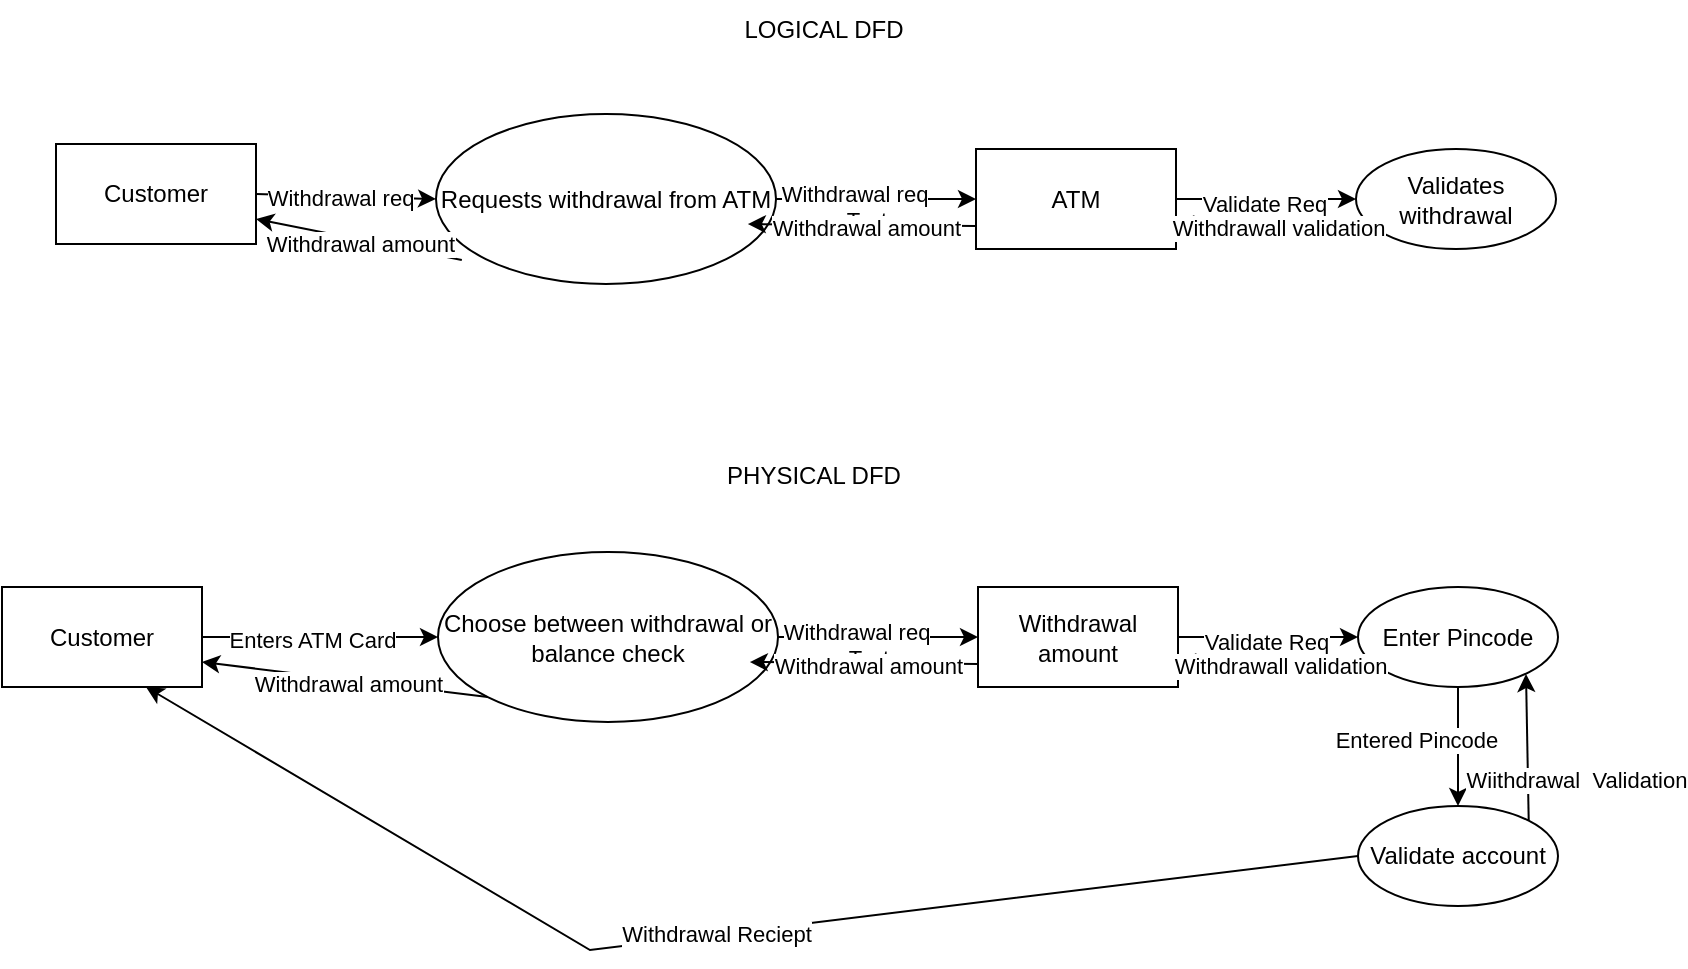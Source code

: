 <mxfile version="21.7.5" type="device" pages="2">
  <diagram name="Page-1" id="3-FM0fVxaKomr_sNSSHg">
    <mxGraphModel dx="880" dy="478" grid="0" gridSize="1" guides="1" tooltips="1" connect="1" arrows="1" fold="1" page="1" pageScale="1" pageWidth="1100" pageHeight="1700" background="#ffffff" math="0" shadow="0">
      <root>
        <mxCell id="0" />
        <mxCell id="1" parent="0" />
        <mxCell id="hk2OgBpOyqfIAF0fETQY-1" value="Requests withdrawal from ATM" style="shape=ellipse;html=1;dashed=0;whiteSpace=wrap;perimeter=ellipsePerimeter;" vertex="1" parent="1">
          <mxGeometry x="270" y="115" width="170" height="85" as="geometry" />
        </mxCell>
        <mxCell id="hk2OgBpOyqfIAF0fETQY-2" value="Customer" style="html=1;dashed=0;whiteSpace=wrap;" vertex="1" parent="1">
          <mxGeometry x="80" y="130" width="100" height="50" as="geometry" />
        </mxCell>
        <mxCell id="hk2OgBpOyqfIAF0fETQY-3" value="" style="endArrow=classic;html=1;rounded=0;entryX=0;entryY=0.5;entryDx=0;entryDy=0;exitX=1;exitY=0.5;exitDx=0;exitDy=0;" edge="1" parent="1" source="hk2OgBpOyqfIAF0fETQY-2" target="hk2OgBpOyqfIAF0fETQY-1">
          <mxGeometry width="50" height="50" relative="1" as="geometry">
            <mxPoint x="210" y="200" as="sourcePoint" />
            <mxPoint x="260" y="150" as="targetPoint" />
          </mxGeometry>
        </mxCell>
        <mxCell id="hk2OgBpOyqfIAF0fETQY-6" value="Withdrawal req" style="edgeLabel;html=1;align=center;verticalAlign=middle;resizable=0;points=[];" vertex="1" connectable="0" parent="hk2OgBpOyqfIAF0fETQY-3">
          <mxGeometry x="-0.066" y="-1" relative="1" as="geometry">
            <mxPoint as="offset" />
          </mxGeometry>
        </mxCell>
        <mxCell id="hk2OgBpOyqfIAF0fETQY-4" value="ATM" style="html=1;dashed=0;whiteSpace=wrap;" vertex="1" parent="1">
          <mxGeometry x="540" y="132.5" width="100" height="50" as="geometry" />
        </mxCell>
        <mxCell id="hk2OgBpOyqfIAF0fETQY-5" value="" style="endArrow=classic;html=1;rounded=0;entryX=0;entryY=0.5;entryDx=0;entryDy=0;exitX=1;exitY=0.5;exitDx=0;exitDy=0;" edge="1" parent="1" source="hk2OgBpOyqfIAF0fETQY-1" target="hk2OgBpOyqfIAF0fETQY-4">
          <mxGeometry width="50" height="50" relative="1" as="geometry">
            <mxPoint x="470" y="180" as="sourcePoint" />
            <mxPoint x="520" y="130" as="targetPoint" />
          </mxGeometry>
        </mxCell>
        <mxCell id="hk2OgBpOyqfIAF0fETQY-7" value="Withdrawal req" style="edgeLabel;html=1;align=center;verticalAlign=middle;resizable=0;points=[];" vertex="1" connectable="0" parent="hk2OgBpOyqfIAF0fETQY-5">
          <mxGeometry x="-0.22" y="4" relative="1" as="geometry">
            <mxPoint y="1" as="offset" />
          </mxGeometry>
        </mxCell>
        <mxCell id="hk2OgBpOyqfIAF0fETQY-8" value="" style="endArrow=classic;html=1;rounded=0;entryX=0.976;entryY=0.753;entryDx=0;entryDy=0;entryPerimeter=0;exitX=0.1;exitY=0.95;exitDx=0;exitDy=0;exitPerimeter=0;" edge="1" parent="1">
          <mxGeometry width="50" height="50" relative="1" as="geometry">
            <mxPoint x="540" y="171" as="sourcePoint" />
            <mxPoint x="425.92" y="170.005" as="targetPoint" />
          </mxGeometry>
        </mxCell>
        <mxCell id="hk2OgBpOyqfIAF0fETQY-9" value="Text" style="edgeLabel;html=1;align=center;verticalAlign=middle;resizable=0;points=[];" vertex="1" connectable="0" parent="hk2OgBpOyqfIAF0fETQY-8">
          <mxGeometry x="-0.035" y="-3" relative="1" as="geometry">
            <mxPoint as="offset" />
          </mxGeometry>
        </mxCell>
        <mxCell id="hk2OgBpOyqfIAF0fETQY-15" value="Withdrawal amount" style="edgeLabel;html=1;align=center;verticalAlign=middle;resizable=0;points=[];" vertex="1" connectable="0" parent="hk2OgBpOyqfIAF0fETQY-8">
          <mxGeometry x="-0.036" y="1" relative="1" as="geometry">
            <mxPoint as="offset" />
          </mxGeometry>
        </mxCell>
        <mxCell id="hk2OgBpOyqfIAF0fETQY-10" value="Validates withdrawal" style="shape=ellipse;html=1;dashed=0;whiteSpace=wrap;perimeter=ellipsePerimeter;" vertex="1" parent="1">
          <mxGeometry x="730" y="132.5" width="100" height="50" as="geometry" />
        </mxCell>
        <mxCell id="hk2OgBpOyqfIAF0fETQY-11" value="" style="endArrow=classic;html=1;rounded=0;entryX=0;entryY=0.5;entryDx=0;entryDy=0;exitX=1;exitY=0.5;exitDx=0;exitDy=0;" edge="1" parent="1" source="hk2OgBpOyqfIAF0fETQY-4" target="hk2OgBpOyqfIAF0fETQY-10">
          <mxGeometry width="50" height="50" relative="1" as="geometry">
            <mxPoint x="660" y="170" as="sourcePoint" />
            <mxPoint x="710" y="120" as="targetPoint" />
          </mxGeometry>
        </mxCell>
        <mxCell id="hk2OgBpOyqfIAF0fETQY-12" value="Validate Req" style="edgeLabel;html=1;align=center;verticalAlign=middle;resizable=0;points=[];" vertex="1" connectable="0" parent="hk2OgBpOyqfIAF0fETQY-11">
          <mxGeometry x="-0.022" y="-1" relative="1" as="geometry">
            <mxPoint y="1" as="offset" />
          </mxGeometry>
        </mxCell>
        <mxCell id="hk2OgBpOyqfIAF0fETQY-13" value="" style="endArrow=classic;html=1;rounded=0;entryX=1;entryY=0.75;entryDx=0;entryDy=0;exitX=0.06;exitY=0.77;exitDx=0;exitDy=0;exitPerimeter=0;" edge="1" parent="1" source="hk2OgBpOyqfIAF0fETQY-10" target="hk2OgBpOyqfIAF0fETQY-4">
          <mxGeometry width="50" height="50" relative="1" as="geometry">
            <mxPoint x="670" y="230" as="sourcePoint" />
            <mxPoint x="720" y="180" as="targetPoint" />
          </mxGeometry>
        </mxCell>
        <mxCell id="hk2OgBpOyqfIAF0fETQY-14" value="Withdrawall validation" style="edgeLabel;html=1;align=center;verticalAlign=middle;resizable=0;points=[];" vertex="1" connectable="0" parent="hk2OgBpOyqfIAF0fETQY-13">
          <mxGeometry x="-0.063" y="1" relative="1" as="geometry">
            <mxPoint as="offset" />
          </mxGeometry>
        </mxCell>
        <mxCell id="hk2OgBpOyqfIAF0fETQY-16" value="" style="endArrow=classic;html=1;rounded=0;entryX=1;entryY=0.75;entryDx=0;entryDy=0;exitX=0.076;exitY=0.859;exitDx=0;exitDy=0;exitPerimeter=0;" edge="1" parent="1" source="hk2OgBpOyqfIAF0fETQY-1" target="hk2OgBpOyqfIAF0fETQY-2">
          <mxGeometry width="50" height="50" relative="1" as="geometry">
            <mxPoint x="180" y="220" as="sourcePoint" />
            <mxPoint x="230" y="170" as="targetPoint" />
          </mxGeometry>
        </mxCell>
        <mxCell id="hk2OgBpOyqfIAF0fETQY-17" value="Withdrawal amount" style="edgeLabel;html=1;align=center;verticalAlign=middle;resizable=0;points=[];" vertex="1" connectable="0" parent="hk2OgBpOyqfIAF0fETQY-16">
          <mxGeometry x="-0.018" y="2" relative="1" as="geometry">
            <mxPoint as="offset" />
          </mxGeometry>
        </mxCell>
        <mxCell id="hk2OgBpOyqfIAF0fETQY-18" value="Choose between withdrawal or balance check" style="shape=ellipse;html=1;dashed=0;whiteSpace=wrap;perimeter=ellipsePerimeter;" vertex="1" parent="1">
          <mxGeometry x="271" y="334" width="170" height="85" as="geometry" />
        </mxCell>
        <mxCell id="hk2OgBpOyqfIAF0fETQY-19" value="Customer" style="html=1;dashed=0;whiteSpace=wrap;" vertex="1" parent="1">
          <mxGeometry x="53" y="351.5" width="100" height="50" as="geometry" />
        </mxCell>
        <mxCell id="hk2OgBpOyqfIAF0fETQY-20" value="" style="endArrow=classic;html=1;rounded=0;entryX=0;entryY=0.5;entryDx=0;entryDy=0;exitX=1;exitY=0.5;exitDx=0;exitDy=0;" edge="1" parent="1" source="hk2OgBpOyqfIAF0fETQY-19" target="hk2OgBpOyqfIAF0fETQY-18">
          <mxGeometry width="50" height="50" relative="1" as="geometry">
            <mxPoint x="211" y="419" as="sourcePoint" />
            <mxPoint x="261" y="369" as="targetPoint" />
          </mxGeometry>
        </mxCell>
        <mxCell id="hk2OgBpOyqfIAF0fETQY-21" value="Enters ATM Card" style="edgeLabel;html=1;align=center;verticalAlign=middle;resizable=0;points=[];" vertex="1" connectable="0" parent="hk2OgBpOyqfIAF0fETQY-20">
          <mxGeometry x="-0.066" y="-1" relative="1" as="geometry">
            <mxPoint as="offset" />
          </mxGeometry>
        </mxCell>
        <mxCell id="hk2OgBpOyqfIAF0fETQY-22" value="Withdrawal amount" style="html=1;dashed=0;whiteSpace=wrap;" vertex="1" parent="1">
          <mxGeometry x="541" y="351.5" width="100" height="50" as="geometry" />
        </mxCell>
        <mxCell id="hk2OgBpOyqfIAF0fETQY-23" value="" style="endArrow=classic;html=1;rounded=0;entryX=0;entryY=0.5;entryDx=0;entryDy=0;exitX=1;exitY=0.5;exitDx=0;exitDy=0;" edge="1" parent="1" source="hk2OgBpOyqfIAF0fETQY-18" target="hk2OgBpOyqfIAF0fETQY-22">
          <mxGeometry width="50" height="50" relative="1" as="geometry">
            <mxPoint x="471" y="399" as="sourcePoint" />
            <mxPoint x="521" y="349" as="targetPoint" />
          </mxGeometry>
        </mxCell>
        <mxCell id="hk2OgBpOyqfIAF0fETQY-24" value="Withdrawal req" style="edgeLabel;html=1;align=center;verticalAlign=middle;resizable=0;points=[];" vertex="1" connectable="0" parent="hk2OgBpOyqfIAF0fETQY-23">
          <mxGeometry x="-0.22" y="4" relative="1" as="geometry">
            <mxPoint y="1" as="offset" />
          </mxGeometry>
        </mxCell>
        <mxCell id="hk2OgBpOyqfIAF0fETQY-25" value="" style="endArrow=classic;html=1;rounded=0;entryX=0.976;entryY=0.753;entryDx=0;entryDy=0;entryPerimeter=0;exitX=0.1;exitY=0.95;exitDx=0;exitDy=0;exitPerimeter=0;" edge="1" parent="1">
          <mxGeometry width="50" height="50" relative="1" as="geometry">
            <mxPoint x="541" y="390" as="sourcePoint" />
            <mxPoint x="426.92" y="389.005" as="targetPoint" />
          </mxGeometry>
        </mxCell>
        <mxCell id="hk2OgBpOyqfIAF0fETQY-26" value="Text" style="edgeLabel;html=1;align=center;verticalAlign=middle;resizable=0;points=[];" vertex="1" connectable="0" parent="hk2OgBpOyqfIAF0fETQY-25">
          <mxGeometry x="-0.035" y="-3" relative="1" as="geometry">
            <mxPoint as="offset" />
          </mxGeometry>
        </mxCell>
        <mxCell id="hk2OgBpOyqfIAF0fETQY-27" value="Withdrawal amount" style="edgeLabel;html=1;align=center;verticalAlign=middle;resizable=0;points=[];" vertex="1" connectable="0" parent="hk2OgBpOyqfIAF0fETQY-25">
          <mxGeometry x="-0.036" y="1" relative="1" as="geometry">
            <mxPoint as="offset" />
          </mxGeometry>
        </mxCell>
        <mxCell id="hk2OgBpOyqfIAF0fETQY-28" value="Enter Pincode" style="shape=ellipse;html=1;dashed=0;whiteSpace=wrap;perimeter=ellipsePerimeter;" vertex="1" parent="1">
          <mxGeometry x="731" y="351.5" width="100" height="50" as="geometry" />
        </mxCell>
        <mxCell id="hk2OgBpOyqfIAF0fETQY-29" value="" style="endArrow=classic;html=1;rounded=0;entryX=0;entryY=0.5;entryDx=0;entryDy=0;exitX=1;exitY=0.5;exitDx=0;exitDy=0;" edge="1" parent="1" source="hk2OgBpOyqfIAF0fETQY-22" target="hk2OgBpOyqfIAF0fETQY-28">
          <mxGeometry width="50" height="50" relative="1" as="geometry">
            <mxPoint x="661" y="389" as="sourcePoint" />
            <mxPoint x="711" y="339" as="targetPoint" />
          </mxGeometry>
        </mxCell>
        <mxCell id="hk2OgBpOyqfIAF0fETQY-30" value="Validate Req" style="edgeLabel;html=1;align=center;verticalAlign=middle;resizable=0;points=[];" vertex="1" connectable="0" parent="hk2OgBpOyqfIAF0fETQY-29">
          <mxGeometry x="-0.022" y="-1" relative="1" as="geometry">
            <mxPoint y="1" as="offset" />
          </mxGeometry>
        </mxCell>
        <mxCell id="hk2OgBpOyqfIAF0fETQY-31" value="" style="endArrow=classic;html=1;rounded=0;entryX=1;entryY=0.75;entryDx=0;entryDy=0;exitX=0.06;exitY=0.77;exitDx=0;exitDy=0;exitPerimeter=0;" edge="1" parent="1" source="hk2OgBpOyqfIAF0fETQY-28" target="hk2OgBpOyqfIAF0fETQY-22">
          <mxGeometry width="50" height="50" relative="1" as="geometry">
            <mxPoint x="671" y="449" as="sourcePoint" />
            <mxPoint x="721" y="399" as="targetPoint" />
          </mxGeometry>
        </mxCell>
        <mxCell id="hk2OgBpOyqfIAF0fETQY-32" value="Withdrawall validation" style="edgeLabel;html=1;align=center;verticalAlign=middle;resizable=0;points=[];" vertex="1" connectable="0" parent="hk2OgBpOyqfIAF0fETQY-31">
          <mxGeometry x="-0.063" y="1" relative="1" as="geometry">
            <mxPoint as="offset" />
          </mxGeometry>
        </mxCell>
        <mxCell id="hk2OgBpOyqfIAF0fETQY-33" value="" style="endArrow=classic;html=1;rounded=0;entryX=1;entryY=0.75;entryDx=0;entryDy=0;exitX=0;exitY=1;exitDx=0;exitDy=0;" edge="1" parent="1" source="hk2OgBpOyqfIAF0fETQY-18" target="hk2OgBpOyqfIAF0fETQY-19">
          <mxGeometry width="50" height="50" relative="1" as="geometry">
            <mxPoint x="181" y="439" as="sourcePoint" />
            <mxPoint x="231" y="389" as="targetPoint" />
          </mxGeometry>
        </mxCell>
        <mxCell id="hk2OgBpOyqfIAF0fETQY-34" value="Withdrawal amount" style="edgeLabel;html=1;align=center;verticalAlign=middle;resizable=0;points=[];" vertex="1" connectable="0" parent="hk2OgBpOyqfIAF0fETQY-33">
          <mxGeometry x="-0.018" y="2" relative="1" as="geometry">
            <mxPoint as="offset" />
          </mxGeometry>
        </mxCell>
        <mxCell id="hk2OgBpOyqfIAF0fETQY-35" value="Validate account" style="shape=ellipse;html=1;dashed=0;whiteSpace=wrap;perimeter=ellipsePerimeter;" vertex="1" parent="1">
          <mxGeometry x="731" y="461" width="100" height="50" as="geometry" />
        </mxCell>
        <mxCell id="hk2OgBpOyqfIAF0fETQY-36" value="Entered Pincode" style="endArrow=classic;html=1;rounded=0;entryX=0.5;entryY=0;entryDx=0;entryDy=0;exitX=0.5;exitY=1;exitDx=0;exitDy=0;" edge="1" parent="1" source="hk2OgBpOyqfIAF0fETQY-28" target="hk2OgBpOyqfIAF0fETQY-35">
          <mxGeometry x="-0.143" y="-21" width="50" height="50" relative="1" as="geometry">
            <mxPoint x="726" y="461" as="sourcePoint" />
            <mxPoint x="776" y="411" as="targetPoint" />
            <mxPoint y="1" as="offset" />
          </mxGeometry>
        </mxCell>
        <mxCell id="hk2OgBpOyqfIAF0fETQY-37" value="" style="endArrow=classic;html=1;rounded=0;exitX=1;exitY=0;exitDx=0;exitDy=0;" edge="1" parent="1" source="hk2OgBpOyqfIAF0fETQY-35">
          <mxGeometry width="50" height="50" relative="1" as="geometry">
            <mxPoint x="765" y="445" as="sourcePoint" />
            <mxPoint x="815" y="395" as="targetPoint" />
          </mxGeometry>
        </mxCell>
        <mxCell id="hk2OgBpOyqfIAF0fETQY-38" value="Wiithdrawal&amp;nbsp; Validation" style="edgeLabel;html=1;align=center;verticalAlign=middle;resizable=0;points=[];" vertex="1" connectable="0" parent="hk2OgBpOyqfIAF0fETQY-37">
          <mxGeometry x="-0.009" y="1" relative="1" as="geometry">
            <mxPoint x="25" y="16" as="offset" />
          </mxGeometry>
        </mxCell>
        <mxCell id="hk2OgBpOyqfIAF0fETQY-39" value="" style="endArrow=classic;html=1;rounded=0;exitX=0;exitY=0.5;exitDx=0;exitDy=0;entryX=0.5;entryY=1;entryDx=0;entryDy=0;" edge="1" parent="1" source="hk2OgBpOyqfIAF0fETQY-35">
          <mxGeometry width="50" height="50" relative="1" as="geometry">
            <mxPoint x="725" y="488.5" as="sourcePoint" />
            <mxPoint x="125" y="401.5" as="targetPoint" />
            <Array as="points">
              <mxPoint x="347" y="533" />
            </Array>
          </mxGeometry>
        </mxCell>
        <mxCell id="hk2OgBpOyqfIAF0fETQY-40" value="Withdrawal Reciept" style="edgeLabel;html=1;align=center;verticalAlign=middle;resizable=0;points=[];" vertex="1" connectable="0" parent="hk2OgBpOyqfIAF0fETQY-39">
          <mxGeometry x="0.004" y="-1" relative="1" as="geometry">
            <mxPoint as="offset" />
          </mxGeometry>
        </mxCell>
        <mxCell id="hk2OgBpOyqfIAF0fETQY-41" value="LOGICAL DFD" style="text;html=1;strokeColor=none;fillColor=none;align=center;verticalAlign=middle;whiteSpace=wrap;rounded=0;" vertex="1" parent="1">
          <mxGeometry x="421" y="58" width="86" height="30" as="geometry" />
        </mxCell>
        <mxCell id="hk2OgBpOyqfIAF0fETQY-42" value="PHYSICAL DFD" style="text;html=1;strokeColor=none;fillColor=none;align=center;verticalAlign=middle;whiteSpace=wrap;rounded=0;" vertex="1" parent="1">
          <mxGeometry x="411" y="281" width="96" height="30" as="geometry" />
        </mxCell>
      </root>
    </mxGraphModel>
  </diagram>
  <diagram id="mS2srXKYEAFmFcdaScQR" name="Page-2">
    <mxGraphModel dx="880" dy="2178" grid="0" gridSize="1" guides="1" tooltips="1" connect="1" arrows="1" fold="1" page="1" pageScale="1" pageWidth="1100" pageHeight="1700" math="0" shadow="0">
      <root>
        <mxCell id="0" />
        <mxCell id="1" parent="0" />
        <mxCell id="KJaWX6mCNSfkjUXkoY-g-1" value="Customer" style="html=1;dashed=0;whiteSpace=wrap;" vertex="1" parent="1">
          <mxGeometry x="106" y="-389" width="100" height="50" as="geometry" />
        </mxCell>
        <mxCell id="KJaWX6mCNSfkjUXkoY-g-2" value="Enters Credentials" style="shape=ellipse;html=1;dashed=0;whiteSpace=wrap;perimeter=ellipsePerimeter;" vertex="1" parent="1">
          <mxGeometry x="309" y="-400.5" width="100" height="73" as="geometry" />
        </mxCell>
        <mxCell id="KJaWX6mCNSfkjUXkoY-g-3" value="" style="endArrow=classic;html=1;rounded=0;entryX=0;entryY=0.5;entryDx=0;entryDy=0;exitX=1;exitY=0.5;exitDx=0;exitDy=0;" edge="1" parent="1" source="KJaWX6mCNSfkjUXkoY-g-1" target="KJaWX6mCNSfkjUXkoY-g-2">
          <mxGeometry width="50" height="50" relative="1" as="geometry">
            <mxPoint x="228" y="-345" as="sourcePoint" />
            <mxPoint x="278" y="-395" as="targetPoint" />
          </mxGeometry>
        </mxCell>
        <mxCell id="_RBi6fjWwrcwms86xOGi-1" value="Customer Info" style="edgeLabel;html=1;align=center;verticalAlign=middle;resizable=0;points=[];" vertex="1" connectable="0" parent="KJaWX6mCNSfkjUXkoY-g-3">
          <mxGeometry x="0.068" y="-1" relative="1" as="geometry">
            <mxPoint as="offset" />
          </mxGeometry>
        </mxCell>
        <mxCell id="_RBi6fjWwrcwms86xOGi-3" value="" style="endArrow=classic;html=1;rounded=0;entryX=0;entryY=0.5;entryDx=0;entryDy=0;" edge="1" parent="1" target="_RBi6fjWwrcwms86xOGi-8">
          <mxGeometry width="50" height="50" relative="1" as="geometry">
            <mxPoint x="411" y="-363" as="sourcePoint" />
            <mxPoint x="528" y="-364" as="targetPoint" />
          </mxGeometry>
        </mxCell>
        <mxCell id="_RBi6fjWwrcwms86xOGi-4" value="Valid Credentials" style="edgeLabel;html=1;align=center;verticalAlign=middle;resizable=0;points=[];" vertex="1" connectable="0" parent="_RBi6fjWwrcwms86xOGi-3">
          <mxGeometry x="0.043" y="-2" relative="1" as="geometry">
            <mxPoint as="offset" />
          </mxGeometry>
        </mxCell>
        <mxCell id="_RBi6fjWwrcwms86xOGi-8" value="Ticket Counter" style="html=1;dashed=0;whiteSpace=wrap;" vertex="1" parent="1">
          <mxGeometry x="540" y="-389" width="100" height="50" as="geometry" />
        </mxCell>
        <mxCell id="_RBi6fjWwrcwms86xOGi-9" value="" style="endArrow=classic;html=1;rounded=0;" edge="1" parent="1">
          <mxGeometry width="50" height="50" relative="1" as="geometry">
            <mxPoint x="599" y="-394" as="sourcePoint" />
            <mxPoint x="160" y="-391" as="targetPoint" />
            <Array as="points">
              <mxPoint x="373" y="-429" />
            </Array>
          </mxGeometry>
        </mxCell>
        <mxCell id="_RBi6fjWwrcwms86xOGi-10" value="Ticket Receipt" style="edgeLabel;html=1;align=center;verticalAlign=middle;resizable=0;points=[];" vertex="1" connectable="0" parent="_RBi6fjWwrcwms86xOGi-9">
          <mxGeometry x="0.011" y="-7" relative="1" as="geometry">
            <mxPoint as="offset" />
          </mxGeometry>
        </mxCell>
        <mxCell id="_RBi6fjWwrcwms86xOGi-11" value="Customer" style="html=1;dashed=0;whiteSpace=wrap;" vertex="1" parent="1">
          <mxGeometry x="107" y="-213" width="100" height="50" as="geometry" />
        </mxCell>
        <mxCell id="_RBi6fjWwrcwms86xOGi-12" value="Enters Credentials" style="shape=ellipse;html=1;dashed=0;whiteSpace=wrap;perimeter=ellipsePerimeter;" vertex="1" parent="1">
          <mxGeometry x="310" y="-224.5" width="100" height="73" as="geometry" />
        </mxCell>
        <mxCell id="_RBi6fjWwrcwms86xOGi-13" value="" style="endArrow=classic;html=1;rounded=0;entryX=0;entryY=0.5;entryDx=0;entryDy=0;exitX=1;exitY=0.5;exitDx=0;exitDy=0;" edge="1" parent="1" source="_RBi6fjWwrcwms86xOGi-11" target="_RBi6fjWwrcwms86xOGi-12">
          <mxGeometry width="50" height="50" relative="1" as="geometry">
            <mxPoint x="229" y="-169" as="sourcePoint" />
            <mxPoint x="279" y="-219" as="targetPoint" />
          </mxGeometry>
        </mxCell>
        <mxCell id="_RBi6fjWwrcwms86xOGi-14" value="Customer Info" style="edgeLabel;html=1;align=center;verticalAlign=middle;resizable=0;points=[];" vertex="1" connectable="0" parent="_RBi6fjWwrcwms86xOGi-13">
          <mxGeometry x="0.068" y="-1" relative="1" as="geometry">
            <mxPoint as="offset" />
          </mxGeometry>
        </mxCell>
        <mxCell id="_RBi6fjWwrcwms86xOGi-15" value="" style="endArrow=classic;html=1;rounded=0;" edge="1" parent="1">
          <mxGeometry width="50" height="50" relative="1" as="geometry">
            <mxPoint x="412" y="-187" as="sourcePoint" />
            <mxPoint x="545" y="-188" as="targetPoint" />
          </mxGeometry>
        </mxCell>
        <mxCell id="_RBi6fjWwrcwms86xOGi-16" value="Valid Credentials" style="edgeLabel;html=1;align=center;verticalAlign=middle;resizable=0;points=[];" vertex="1" connectable="0" parent="_RBi6fjWwrcwms86xOGi-15">
          <mxGeometry x="0.043" y="-2" relative="1" as="geometry">
            <mxPoint as="offset" />
          </mxGeometry>
        </mxCell>
        <mxCell id="_RBi6fjWwrcwms86xOGi-20" value="" style="endArrow=classic;html=1;rounded=0;exitX=0.5;exitY=1;exitDx=0;exitDy=0;" edge="1" parent="1" source="_RBi6fjWwrcwms86xOGi-12" target="_RBi6fjWwrcwms86xOGi-21">
          <mxGeometry width="50" height="50" relative="1" as="geometry">
            <mxPoint x="330" y="-97" as="sourcePoint" />
            <mxPoint x="360" y="-97" as="targetPoint" />
          </mxGeometry>
        </mxCell>
        <mxCell id="_RBi6fjWwrcwms86xOGi-21" value="Invalid credentials" style="shape=ellipse;html=1;dashed=0;whiteSpace=wrap;perimeter=ellipsePerimeter;" vertex="1" parent="1">
          <mxGeometry x="329" y="-113" width="62" height="54" as="geometry" />
        </mxCell>
        <mxCell id="_RBi6fjWwrcwms86xOGi-23" value="Ticket Class Requested" style="shape=ellipse;html=1;dashed=0;whiteSpace=wrap;aspect=fixed;perimeter=ellipsePerimeter;" vertex="1" parent="1">
          <mxGeometry x="534" y="-224.5" width="74" height="74" as="geometry" />
        </mxCell>
        <mxCell id="_RBi6fjWwrcwms86xOGi-24" value="" style="endArrow=classic;html=1;rounded=0;entryX=0;entryY=0.491;entryDx=0;entryDy=0;entryPerimeter=0;" edge="1" parent="1" target="_RBi6fjWwrcwms86xOGi-26">
          <mxGeometry width="50" height="50" relative="1" as="geometry">
            <mxPoint x="608" y="-188" as="sourcePoint" />
            <mxPoint x="708" y="-190" as="targetPoint" />
          </mxGeometry>
        </mxCell>
        <mxCell id="_RBi6fjWwrcwms86xOGi-25" value="Checks Availability" style="edgeLabel;html=1;align=center;verticalAlign=middle;resizable=0;points=[];" vertex="1" connectable="0" parent="_RBi6fjWwrcwms86xOGi-24">
          <mxGeometry x="0.039" y="-2" relative="1" as="geometry">
            <mxPoint x="-2" y="-2" as="offset" />
          </mxGeometry>
        </mxCell>
        <mxCell id="_RBi6fjWwrcwms86xOGi-26" value="Available Ticket" style="shape=ellipse;html=1;dashed=0;whiteSpace=wrap;perimeter=ellipsePerimeter;" vertex="1" parent="1">
          <mxGeometry x="715" y="-214.5" width="75" height="61.5" as="geometry" />
        </mxCell>
        <mxCell id="_RBi6fjWwrcwms86xOGi-28" value="Admin" style="html=1;dashed=0;whiteSpace=wrap;" vertex="1" parent="1">
          <mxGeometry x="836" y="-208.75" width="100" height="50" as="geometry" />
        </mxCell>
        <mxCell id="_RBi6fjWwrcwms86xOGi-29" value="" style="endArrow=classic;html=1;rounded=0;" edge="1" parent="1" target="_RBi6fjWwrcwms86xOGi-28">
          <mxGeometry width="50" height="50" relative="1" as="geometry">
            <mxPoint x="783" y="-186" as="sourcePoint" />
            <mxPoint x="836" y="-229" as="targetPoint" />
          </mxGeometry>
        </mxCell>
        <mxCell id="_RBi6fjWwrcwms86xOGi-30" value="tTicket Info" style="edgeLabel;html=1;align=center;verticalAlign=middle;resizable=0;points=[];" vertex="1" connectable="0" parent="_RBi6fjWwrcwms86xOGi-29">
          <mxGeometry x="0.019" relative="1" as="geometry">
            <mxPoint as="offset" />
          </mxGeometry>
        </mxCell>
        <mxCell id="_RBi6fjWwrcwms86xOGi-31" value="" style="endArrow=classic;html=1;rounded=0;exitX=1;exitY=0.75;exitDx=0;exitDy=0;" edge="1" parent="1" target="_RBi6fjWwrcwms86xOGi-32">
          <mxGeometry width="50" height="50" relative="1" as="geometry">
            <mxPoint x="879" y="-208.75" as="sourcePoint" />
            <mxPoint x="879" y="-259" as="targetPoint" />
          </mxGeometry>
        </mxCell>
        <mxCell id="_RBi6fjWwrcwms86xOGi-33" value="Ticket info" style="edgeLabel;html=1;align=center;verticalAlign=middle;resizable=0;points=[];" vertex="1" connectable="0" parent="_RBi6fjWwrcwms86xOGi-31">
          <mxGeometry x="0.015" y="-2" relative="1" as="geometry">
            <mxPoint as="offset" />
          </mxGeometry>
        </mxCell>
        <mxCell id="_RBi6fjWwrcwms86xOGi-32" value="Validated Ticket" style="shape=ellipse;html=1;dashed=0;whiteSpace=wrap;perimeter=ellipsePerimeter;" vertex="1" parent="1">
          <mxGeometry x="832" y="-314" width="78" height="48" as="geometry" />
        </mxCell>
        <mxCell id="_RBi6fjWwrcwms86xOGi-34" value="" style="endArrow=classic;html=1;rounded=0;exitX=0;exitY=0.5;exitDx=0;exitDy=0;" edge="1" parent="1" source="_RBi6fjWwrcwms86xOGi-32" target="_RBi6fjWwrcwms86xOGi-35">
          <mxGeometry width="50" height="50" relative="1" as="geometry">
            <mxPoint x="727.5" y="-257" as="sourcePoint" />
            <mxPoint x="719" y="-290" as="targetPoint" />
          </mxGeometry>
        </mxCell>
        <mxCell id="_RBi6fjWwrcwms86xOGi-35" value="Ticket Counter" style="html=1;dashed=0;whiteSpace=wrap;" vertex="1" parent="1">
          <mxGeometry x="669" y="-315" width="100" height="50" as="geometry" />
        </mxCell>
        <mxCell id="_RBi6fjWwrcwms86xOGi-37" value="Ticket details&amp;nbsp;" style="shape=ellipse;html=1;dashed=0;whiteSpace=wrap;perimeter=ellipsePerimeter;" vertex="1" parent="1">
          <mxGeometry x="480" y="-309" width="69" height="53" as="geometry" />
        </mxCell>
        <mxCell id="_RBi6fjWwrcwms86xOGi-38" value="" style="endArrow=classic;html=1;rounded=0;entryX=1;entryY=0.5;entryDx=0;entryDy=0;exitX=-0.03;exitY=0.64;exitDx=0;exitDy=0;exitPerimeter=0;" edge="1" parent="1" source="_RBi6fjWwrcwms86xOGi-35" target="_RBi6fjWwrcwms86xOGi-37">
          <mxGeometry width="50" height="50" relative="1" as="geometry">
            <mxPoint x="598" y="-238" as="sourcePoint" />
            <mxPoint x="648" y="-288" as="targetPoint" />
          </mxGeometry>
        </mxCell>
        <mxCell id="_RBi6fjWwrcwms86xOGi-39" value="tTicket receipt" style="edgeLabel;html=1;align=center;verticalAlign=middle;resizable=0;points=[];" vertex="1" connectable="0" parent="_RBi6fjWwrcwms86xOGi-38">
          <mxGeometry x="-0.077" y="3" relative="1" as="geometry">
            <mxPoint as="offset" />
          </mxGeometry>
        </mxCell>
        <mxCell id="_RBi6fjWwrcwms86xOGi-40" value="" style="endArrow=classic;html=1;rounded=0;" edge="1" parent="1" source="_RBi6fjWwrcwms86xOGi-37" target="_RBi6fjWwrcwms86xOGi-11">
          <mxGeometry width="50" height="50" relative="1" as="geometry">
            <mxPoint x="396" y="-246" as="sourcePoint" />
            <mxPoint x="446" y="-296" as="targetPoint" />
          </mxGeometry>
        </mxCell>
        <mxCell id="_RBi6fjWwrcwms86xOGi-41" value="Ticket Reciept" style="edgeLabel;html=1;align=center;verticalAlign=middle;resizable=0;points=[];" vertex="1" connectable="0" parent="_RBi6fjWwrcwms86xOGi-40">
          <mxGeometry x="-0.021" y="2" relative="1" as="geometry">
            <mxPoint as="offset" />
          </mxGeometry>
        </mxCell>
      </root>
    </mxGraphModel>
  </diagram>
</mxfile>
